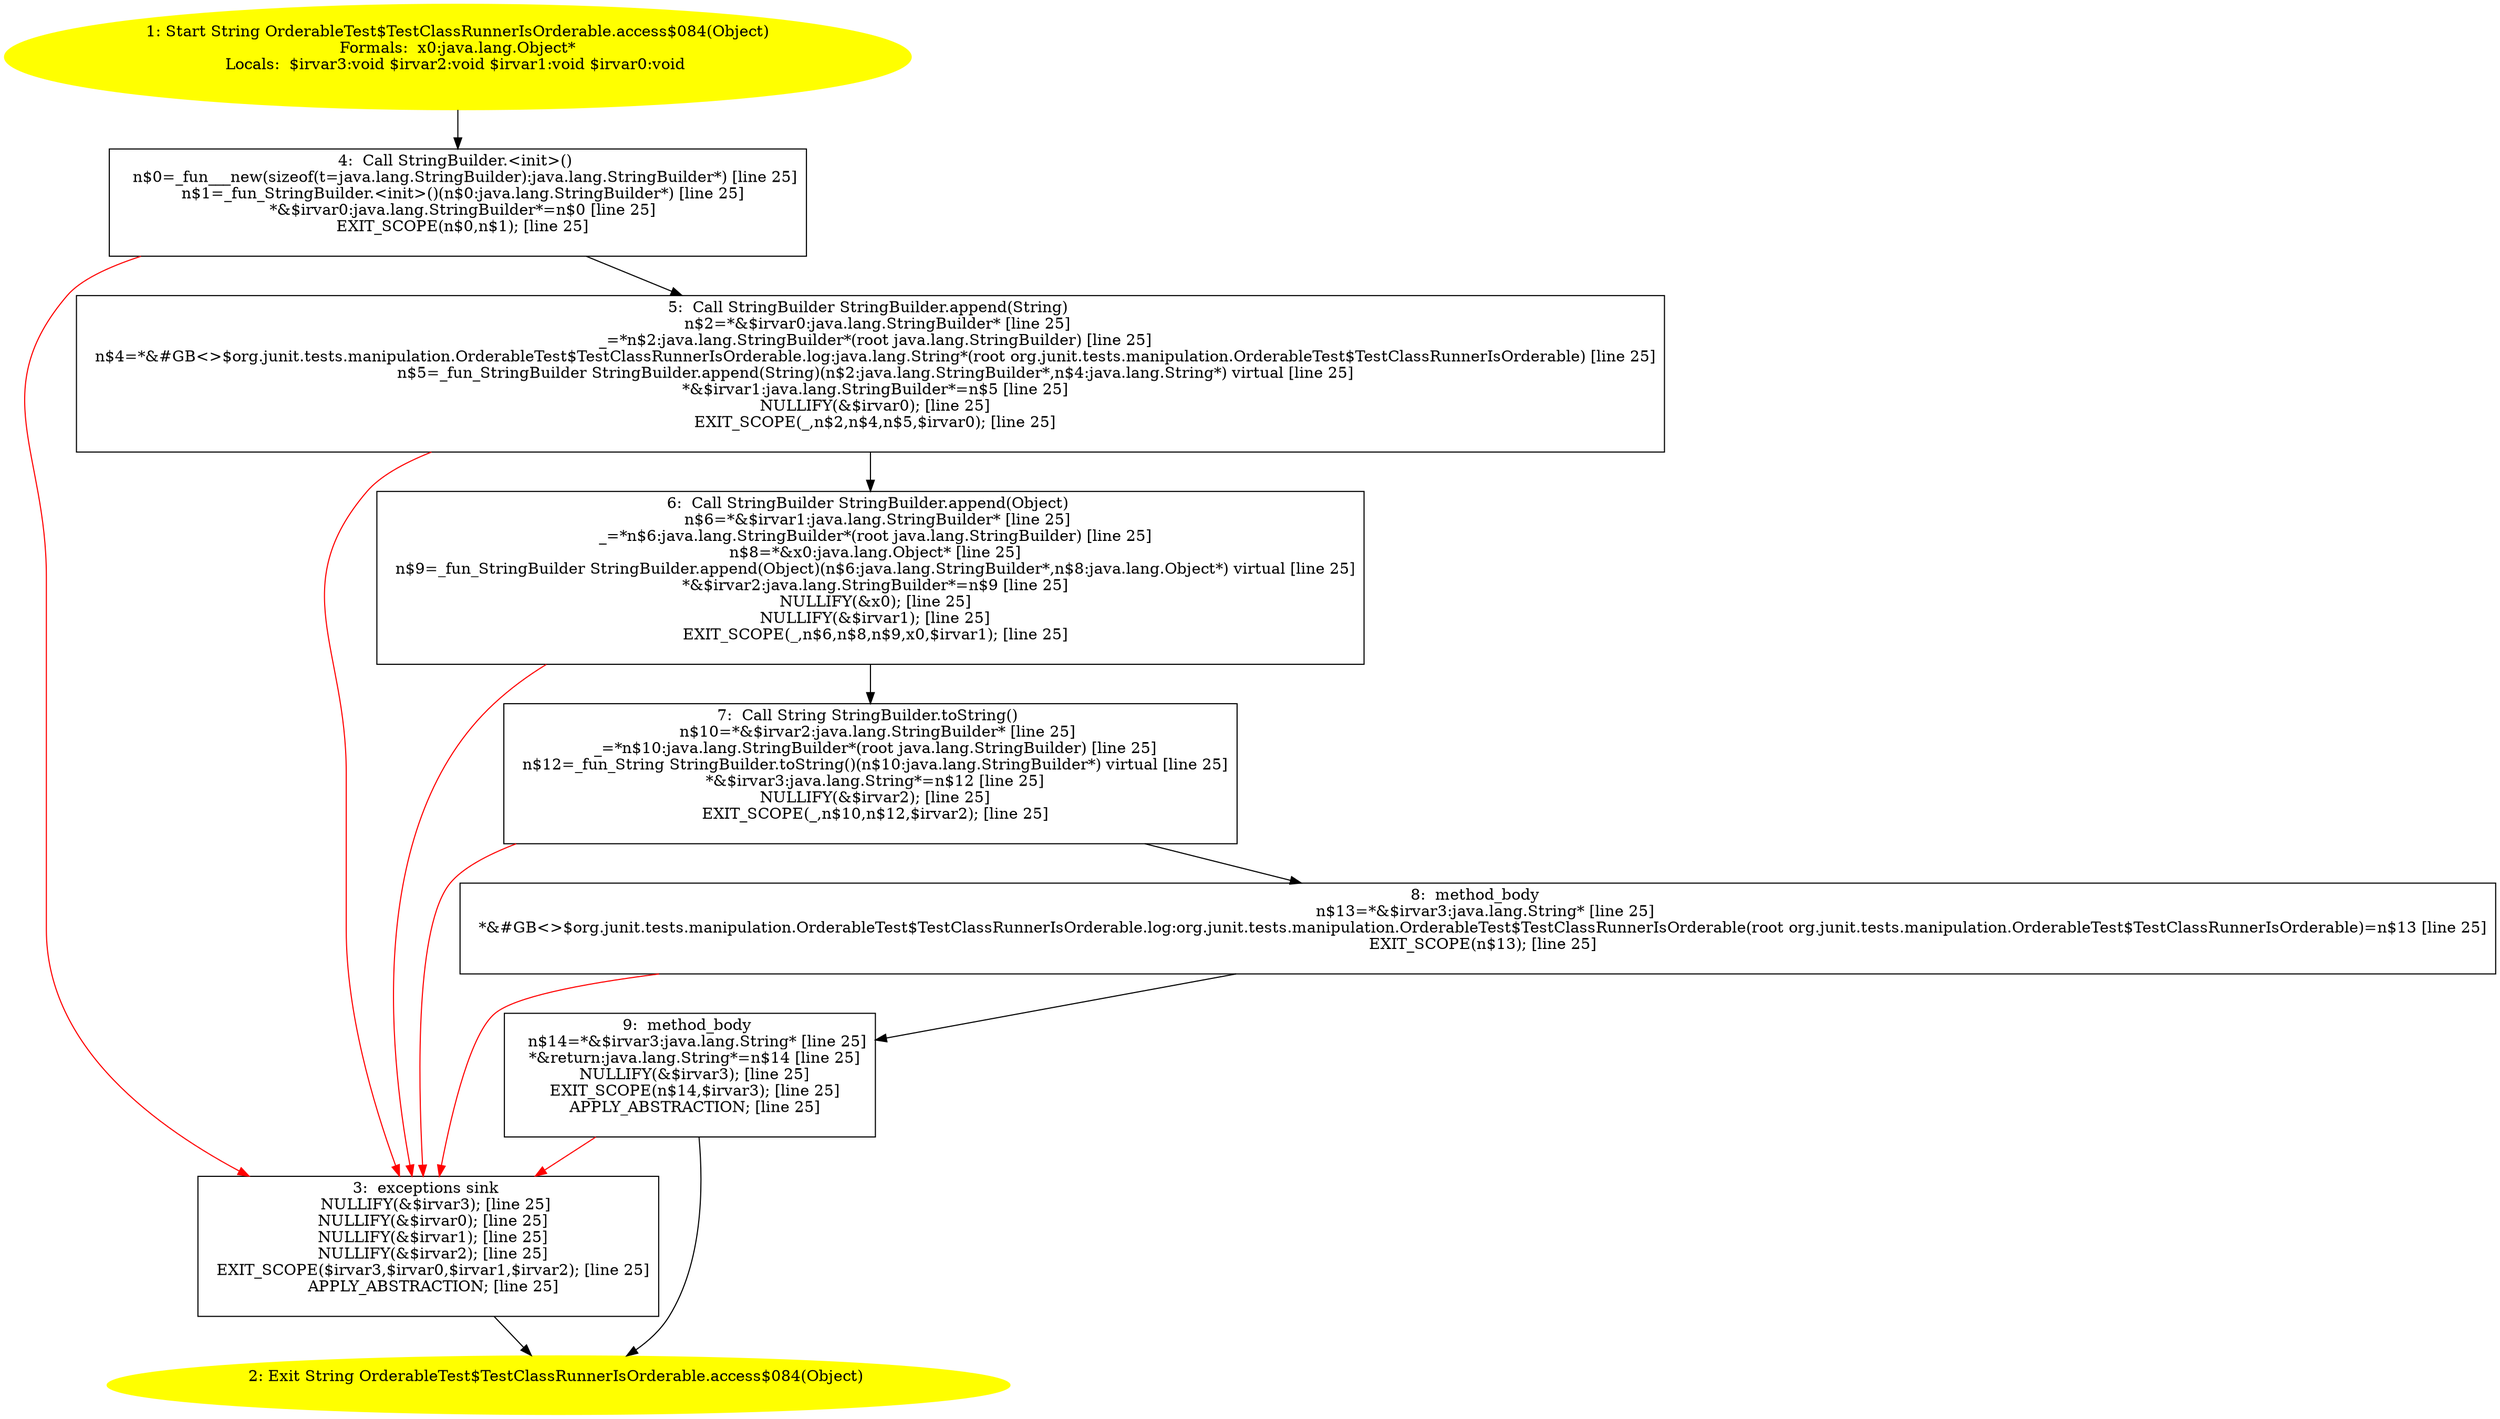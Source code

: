 /* @generated */
digraph cfg {
"org.junit.tests.manipulation.OrderableTest$TestClassRunnerIsOrderable.access$084(java.lang.Object):j.aaa0c7571fb4f75c389b96319bd31584_1" [label="1: Start String OrderableTest$TestClassRunnerIsOrderable.access$084(Object)\nFormals:  x0:java.lang.Object*\nLocals:  $irvar3:void $irvar2:void $irvar1:void $irvar0:void \n  " color=yellow style=filled]
	

	 "org.junit.tests.manipulation.OrderableTest$TestClassRunnerIsOrderable.access$084(java.lang.Object):j.aaa0c7571fb4f75c389b96319bd31584_1" -> "org.junit.tests.manipulation.OrderableTest$TestClassRunnerIsOrderable.access$084(java.lang.Object):j.aaa0c7571fb4f75c389b96319bd31584_4" ;
"org.junit.tests.manipulation.OrderableTest$TestClassRunnerIsOrderable.access$084(java.lang.Object):j.aaa0c7571fb4f75c389b96319bd31584_2" [label="2: Exit String OrderableTest$TestClassRunnerIsOrderable.access$084(Object) \n  " color=yellow style=filled]
	

"org.junit.tests.manipulation.OrderableTest$TestClassRunnerIsOrderable.access$084(java.lang.Object):j.aaa0c7571fb4f75c389b96319bd31584_3" [label="3:  exceptions sink \n   NULLIFY(&$irvar3); [line 25]\n  NULLIFY(&$irvar0); [line 25]\n  NULLIFY(&$irvar1); [line 25]\n  NULLIFY(&$irvar2); [line 25]\n  EXIT_SCOPE($irvar3,$irvar0,$irvar1,$irvar2); [line 25]\n  APPLY_ABSTRACTION; [line 25]\n " shape="box"]
	

	 "org.junit.tests.manipulation.OrderableTest$TestClassRunnerIsOrderable.access$084(java.lang.Object):j.aaa0c7571fb4f75c389b96319bd31584_3" -> "org.junit.tests.manipulation.OrderableTest$TestClassRunnerIsOrderable.access$084(java.lang.Object):j.aaa0c7571fb4f75c389b96319bd31584_2" ;
"org.junit.tests.manipulation.OrderableTest$TestClassRunnerIsOrderable.access$084(java.lang.Object):j.aaa0c7571fb4f75c389b96319bd31584_4" [label="4:  Call StringBuilder.<init>() \n   n$0=_fun___new(sizeof(t=java.lang.StringBuilder):java.lang.StringBuilder*) [line 25]\n  n$1=_fun_StringBuilder.<init>()(n$0:java.lang.StringBuilder*) [line 25]\n  *&$irvar0:java.lang.StringBuilder*=n$0 [line 25]\n  EXIT_SCOPE(n$0,n$1); [line 25]\n " shape="box"]
	

	 "org.junit.tests.manipulation.OrderableTest$TestClassRunnerIsOrderable.access$084(java.lang.Object):j.aaa0c7571fb4f75c389b96319bd31584_4" -> "org.junit.tests.manipulation.OrderableTest$TestClassRunnerIsOrderable.access$084(java.lang.Object):j.aaa0c7571fb4f75c389b96319bd31584_5" ;
	 "org.junit.tests.manipulation.OrderableTest$TestClassRunnerIsOrderable.access$084(java.lang.Object):j.aaa0c7571fb4f75c389b96319bd31584_4" -> "org.junit.tests.manipulation.OrderableTest$TestClassRunnerIsOrderable.access$084(java.lang.Object):j.aaa0c7571fb4f75c389b96319bd31584_3" [color="red" ];
"org.junit.tests.manipulation.OrderableTest$TestClassRunnerIsOrderable.access$084(java.lang.Object):j.aaa0c7571fb4f75c389b96319bd31584_5" [label="5:  Call StringBuilder StringBuilder.append(String) \n   n$2=*&$irvar0:java.lang.StringBuilder* [line 25]\n  _=*n$2:java.lang.StringBuilder*(root java.lang.StringBuilder) [line 25]\n  n$4=*&#GB<>$org.junit.tests.manipulation.OrderableTest$TestClassRunnerIsOrderable.log:java.lang.String*(root org.junit.tests.manipulation.OrderableTest$TestClassRunnerIsOrderable) [line 25]\n  n$5=_fun_StringBuilder StringBuilder.append(String)(n$2:java.lang.StringBuilder*,n$4:java.lang.String*) virtual [line 25]\n  *&$irvar1:java.lang.StringBuilder*=n$5 [line 25]\n  NULLIFY(&$irvar0); [line 25]\n  EXIT_SCOPE(_,n$2,n$4,n$5,$irvar0); [line 25]\n " shape="box"]
	

	 "org.junit.tests.manipulation.OrderableTest$TestClassRunnerIsOrderable.access$084(java.lang.Object):j.aaa0c7571fb4f75c389b96319bd31584_5" -> "org.junit.tests.manipulation.OrderableTest$TestClassRunnerIsOrderable.access$084(java.lang.Object):j.aaa0c7571fb4f75c389b96319bd31584_6" ;
	 "org.junit.tests.manipulation.OrderableTest$TestClassRunnerIsOrderable.access$084(java.lang.Object):j.aaa0c7571fb4f75c389b96319bd31584_5" -> "org.junit.tests.manipulation.OrderableTest$TestClassRunnerIsOrderable.access$084(java.lang.Object):j.aaa0c7571fb4f75c389b96319bd31584_3" [color="red" ];
"org.junit.tests.manipulation.OrderableTest$TestClassRunnerIsOrderable.access$084(java.lang.Object):j.aaa0c7571fb4f75c389b96319bd31584_6" [label="6:  Call StringBuilder StringBuilder.append(Object) \n   n$6=*&$irvar1:java.lang.StringBuilder* [line 25]\n  _=*n$6:java.lang.StringBuilder*(root java.lang.StringBuilder) [line 25]\n  n$8=*&x0:java.lang.Object* [line 25]\n  n$9=_fun_StringBuilder StringBuilder.append(Object)(n$6:java.lang.StringBuilder*,n$8:java.lang.Object*) virtual [line 25]\n  *&$irvar2:java.lang.StringBuilder*=n$9 [line 25]\n  NULLIFY(&x0); [line 25]\n  NULLIFY(&$irvar1); [line 25]\n  EXIT_SCOPE(_,n$6,n$8,n$9,x0,$irvar1); [line 25]\n " shape="box"]
	

	 "org.junit.tests.manipulation.OrderableTest$TestClassRunnerIsOrderable.access$084(java.lang.Object):j.aaa0c7571fb4f75c389b96319bd31584_6" -> "org.junit.tests.manipulation.OrderableTest$TestClassRunnerIsOrderable.access$084(java.lang.Object):j.aaa0c7571fb4f75c389b96319bd31584_7" ;
	 "org.junit.tests.manipulation.OrderableTest$TestClassRunnerIsOrderable.access$084(java.lang.Object):j.aaa0c7571fb4f75c389b96319bd31584_6" -> "org.junit.tests.manipulation.OrderableTest$TestClassRunnerIsOrderable.access$084(java.lang.Object):j.aaa0c7571fb4f75c389b96319bd31584_3" [color="red" ];
"org.junit.tests.manipulation.OrderableTest$TestClassRunnerIsOrderable.access$084(java.lang.Object):j.aaa0c7571fb4f75c389b96319bd31584_7" [label="7:  Call String StringBuilder.toString() \n   n$10=*&$irvar2:java.lang.StringBuilder* [line 25]\n  _=*n$10:java.lang.StringBuilder*(root java.lang.StringBuilder) [line 25]\n  n$12=_fun_String StringBuilder.toString()(n$10:java.lang.StringBuilder*) virtual [line 25]\n  *&$irvar3:java.lang.String*=n$12 [line 25]\n  NULLIFY(&$irvar2); [line 25]\n  EXIT_SCOPE(_,n$10,n$12,$irvar2); [line 25]\n " shape="box"]
	

	 "org.junit.tests.manipulation.OrderableTest$TestClassRunnerIsOrderable.access$084(java.lang.Object):j.aaa0c7571fb4f75c389b96319bd31584_7" -> "org.junit.tests.manipulation.OrderableTest$TestClassRunnerIsOrderable.access$084(java.lang.Object):j.aaa0c7571fb4f75c389b96319bd31584_8" ;
	 "org.junit.tests.manipulation.OrderableTest$TestClassRunnerIsOrderable.access$084(java.lang.Object):j.aaa0c7571fb4f75c389b96319bd31584_7" -> "org.junit.tests.manipulation.OrderableTest$TestClassRunnerIsOrderable.access$084(java.lang.Object):j.aaa0c7571fb4f75c389b96319bd31584_3" [color="red" ];
"org.junit.tests.manipulation.OrderableTest$TestClassRunnerIsOrderable.access$084(java.lang.Object):j.aaa0c7571fb4f75c389b96319bd31584_8" [label="8:  method_body \n   n$13=*&$irvar3:java.lang.String* [line 25]\n  *&#GB<>$org.junit.tests.manipulation.OrderableTest$TestClassRunnerIsOrderable.log:org.junit.tests.manipulation.OrderableTest$TestClassRunnerIsOrderable(root org.junit.tests.manipulation.OrderableTest$TestClassRunnerIsOrderable)=n$13 [line 25]\n  EXIT_SCOPE(n$13); [line 25]\n " shape="box"]
	

	 "org.junit.tests.manipulation.OrderableTest$TestClassRunnerIsOrderable.access$084(java.lang.Object):j.aaa0c7571fb4f75c389b96319bd31584_8" -> "org.junit.tests.manipulation.OrderableTest$TestClassRunnerIsOrderable.access$084(java.lang.Object):j.aaa0c7571fb4f75c389b96319bd31584_9" ;
	 "org.junit.tests.manipulation.OrderableTest$TestClassRunnerIsOrderable.access$084(java.lang.Object):j.aaa0c7571fb4f75c389b96319bd31584_8" -> "org.junit.tests.manipulation.OrderableTest$TestClassRunnerIsOrderable.access$084(java.lang.Object):j.aaa0c7571fb4f75c389b96319bd31584_3" [color="red" ];
"org.junit.tests.manipulation.OrderableTest$TestClassRunnerIsOrderable.access$084(java.lang.Object):j.aaa0c7571fb4f75c389b96319bd31584_9" [label="9:  method_body \n   n$14=*&$irvar3:java.lang.String* [line 25]\n  *&return:java.lang.String*=n$14 [line 25]\n  NULLIFY(&$irvar3); [line 25]\n  EXIT_SCOPE(n$14,$irvar3); [line 25]\n  APPLY_ABSTRACTION; [line 25]\n " shape="box"]
	

	 "org.junit.tests.manipulation.OrderableTest$TestClassRunnerIsOrderable.access$084(java.lang.Object):j.aaa0c7571fb4f75c389b96319bd31584_9" -> "org.junit.tests.manipulation.OrderableTest$TestClassRunnerIsOrderable.access$084(java.lang.Object):j.aaa0c7571fb4f75c389b96319bd31584_2" ;
	 "org.junit.tests.manipulation.OrderableTest$TestClassRunnerIsOrderable.access$084(java.lang.Object):j.aaa0c7571fb4f75c389b96319bd31584_9" -> "org.junit.tests.manipulation.OrderableTest$TestClassRunnerIsOrderable.access$084(java.lang.Object):j.aaa0c7571fb4f75c389b96319bd31584_3" [color="red" ];
}
